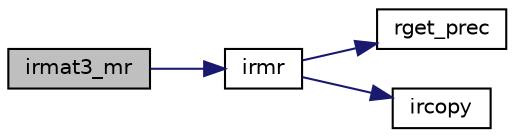 digraph "irmat3_mr"
{
  edge [fontname="Helvetica",fontsize="10",labelfontname="Helvetica",labelfontsize="10"];
  node [fontname="Helvetica",fontsize="10",shape=record];
  rankdir="LR";
  Node55 [label="irmat3_mr",height=0.2,width=0.4,color="black", fillcolor="grey75", style="filled", fontcolor="black"];
  Node55 -> Node56 [color="midnightblue",fontsize="10",style="solid",fontname="Helvetica"];
  Node56 [label="irmr",height=0.2,width=0.4,color="black", fillcolor="white", style="filled",URL="$irmulti_8c.html#a93012ff805accf0b210b10f7591ebcc3",tooltip="区間の中心と半径の表示(center-radius form) [m-r,m+r]=[x0,x1] "];
  Node56 -> Node57 [color="midnightblue",fontsize="10",style="solid",fontname="Helvetica"];
  Node57 [label="rget_prec",height=0.2,width=0.4,color="black", fillcolor="white", style="filled",URL="$is__rmulti_8h.html#ad9bc8d534620527dc3c46ef4c9d04442",tooltip="rmulti型の浮動小数点数の精度(ビット数)を取得. "];
  Node56 -> Node58 [color="midnightblue",fontsize="10",style="solid",fontname="Helvetica"];
  Node58 [label="ircopy",height=0.2,width=0.4,color="black", fillcolor="white", style="filled",URL="$irmulti_8c.html#aaf2192a33e04cbba12da47550fde287e",tooltip="コピー [y0,y1]=[x0,x1]. "];
}
